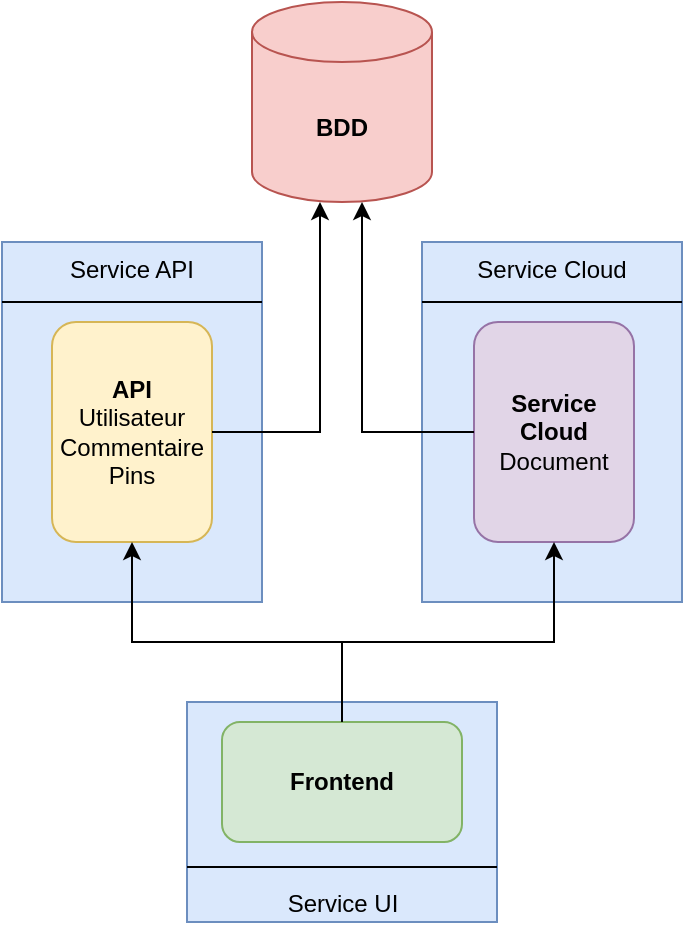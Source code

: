 <mxfile version="20.8.23" type="device"><diagram id="FvmmZnsULYBsKXPeSAWq" name="Page-1"><mxGraphModel dx="1050" dy="549" grid="1" gridSize="10" guides="1" tooltips="1" connect="1" arrows="1" fold="1" page="1" pageScale="1" pageWidth="827" pageHeight="1169" math="0" shadow="0"><root><mxCell id="0"/><mxCell id="1" parent="0"/><mxCell id="8uv9o-7U-1StECZLBtUW-4" value="Service UI" style="rounded=0;whiteSpace=wrap;html=1;shadow=0;verticalAlign=bottom;fillColor=#dae8fc;strokeColor=#6c8ebf;" vertex="1" parent="1"><mxGeometry x="322.5" y="370" width="155" height="110" as="geometry"/></mxCell><mxCell id="8uv9o-7U-1StECZLBtUW-3" value="Service API" style="rounded=0;whiteSpace=wrap;html=1;shadow=0;verticalAlign=top;fillColor=#dae8fc;strokeColor=#6c8ebf;" vertex="1" parent="1"><mxGeometry x="230" y="140" width="130" height="180" as="geometry"/></mxCell><mxCell id="8uv9o-7U-1StECZLBtUW-2" value="Service Cloud" style="rounded=0;whiteSpace=wrap;html=1;shadow=0;verticalAlign=top;fillColor=#dae8fc;strokeColor=#6c8ebf;" vertex="1" parent="1"><mxGeometry x="440" y="140" width="130" height="180" as="geometry"/></mxCell><mxCell id="K1e66Dd3p6LgudbUhpdY-1" value="&lt;b&gt;Frontend&lt;/b&gt;" style="rounded=1;whiteSpace=wrap;html=1;fillColor=#d5e8d4;strokeColor=#82b366;" parent="1" vertex="1"><mxGeometry x="340" y="380" width="120" height="60" as="geometry"/></mxCell><mxCell id="K1e66Dd3p6LgudbUhpdY-3" value="&lt;b&gt;BDD&lt;/b&gt;" style="shape=cylinder3;whiteSpace=wrap;html=1;boundedLbl=1;backgroundOutline=1;size=15;fillColor=#f8cecc;strokeColor=#b85450;" parent="1" vertex="1"><mxGeometry x="355" y="20" width="90" height="100" as="geometry"/></mxCell><mxCell id="K1e66Dd3p6LgudbUhpdY-6" value="&lt;b&gt;API&lt;br&gt;&lt;/b&gt;Utilisateur&lt;br&gt;Commentaire&lt;br&gt;Pins" style="rounded=1;whiteSpace=wrap;html=1;fillColor=#fff2cc;strokeColor=#d6b656;" parent="1" vertex="1"><mxGeometry x="255" y="180" width="80" height="110" as="geometry"/></mxCell><mxCell id="K1e66Dd3p6LgudbUhpdY-10" value="&lt;b&gt;Service Cloud&lt;/b&gt;&lt;br&gt;Document" style="rounded=1;whiteSpace=wrap;html=1;fillColor=#e1d5e7;strokeColor=#9673a6;" parent="1" vertex="1"><mxGeometry x="466" y="180" width="80" height="110" as="geometry"/></mxCell><mxCell id="K1e66Dd3p6LgudbUhpdY-11" value="" style="endArrow=classic;html=1;rounded=0;exitX=1;exitY=0.5;exitDx=0;exitDy=0;" parent="1" source="K1e66Dd3p6LgudbUhpdY-6" edge="1"><mxGeometry width="50" height="50" relative="1" as="geometry"><mxPoint x="315" y="210" as="sourcePoint"/><mxPoint x="389" y="120" as="targetPoint"/><Array as="points"><mxPoint x="389" y="235"/></Array></mxGeometry></mxCell><mxCell id="K1e66Dd3p6LgudbUhpdY-13" value="" style="endArrow=classic;html=1;rounded=0;exitX=0;exitY=0.5;exitDx=0;exitDy=0;" parent="1" edge="1" source="K1e66Dd3p6LgudbUhpdY-10"><mxGeometry width="50" height="50" relative="1" as="geometry"><mxPoint x="479.5" y="180" as="sourcePoint"/><mxPoint x="410" y="120" as="targetPoint"/><Array as="points"><mxPoint x="410" y="235"/></Array></mxGeometry></mxCell><mxCell id="K1e66Dd3p6LgudbUhpdY-15" value="" style="endArrow=none;html=1;rounded=0;exitX=0.5;exitY=0;exitDx=0;exitDy=0;" parent="1" source="K1e66Dd3p6LgudbUhpdY-1" edge="1"><mxGeometry width="50" height="50" relative="1" as="geometry"><mxPoint x="395" y="380" as="sourcePoint"/><mxPoint x="400" y="340" as="targetPoint"/></mxGeometry></mxCell><mxCell id="K1e66Dd3p6LgudbUhpdY-17" value="" style="endArrow=classic;html=1;rounded=0;entryX=0.5;entryY=1;entryDx=0;entryDy=0;" parent="1" edge="1" target="K1e66Dd3p6LgudbUhpdY-6"><mxGeometry width="50" height="50" relative="1" as="geometry"><mxPoint x="400" y="340" as="sourcePoint"/><mxPoint x="320" y="290" as="targetPoint"/><Array as="points"><mxPoint x="295" y="340"/></Array></mxGeometry></mxCell><mxCell id="K1e66Dd3p6LgudbUhpdY-18" value="" style="endArrow=classic;html=1;rounded=0;entryX=0.5;entryY=1;entryDx=0;entryDy=0;" parent="1" target="K1e66Dd3p6LgudbUhpdY-10" edge="1"><mxGeometry width="50" height="50" relative="1" as="geometry"><mxPoint x="400" y="340" as="sourcePoint"/><mxPoint x="440" y="310" as="targetPoint"/><Array as="points"><mxPoint x="506" y="340"/></Array></mxGeometry></mxCell><mxCell id="8uv9o-7U-1StECZLBtUW-5" value="" style="endArrow=none;html=1;rounded=0;" edge="1" parent="1"><mxGeometry width="50" height="50" relative="1" as="geometry"><mxPoint x="230" y="170" as="sourcePoint"/><mxPoint x="360" y="170" as="targetPoint"/></mxGeometry></mxCell><mxCell id="8uv9o-7U-1StECZLBtUW-6" value="" style="endArrow=none;html=1;rounded=0;" edge="1" parent="1"><mxGeometry width="50" height="50" relative="1" as="geometry"><mxPoint x="440" y="170" as="sourcePoint"/><mxPoint x="570" y="170" as="targetPoint"/></mxGeometry></mxCell><mxCell id="8uv9o-7U-1StECZLBtUW-7" value="" style="endArrow=none;html=1;rounded=0;entryX=1;entryY=0.75;entryDx=0;entryDy=0;exitX=0;exitY=0.75;exitDx=0;exitDy=0;" edge="1" parent="1" source="8uv9o-7U-1StECZLBtUW-4" target="8uv9o-7U-1StECZLBtUW-4"><mxGeometry width="50" height="50" relative="1" as="geometry"><mxPoint x="360" y="460" as="sourcePoint"/><mxPoint x="452.5" y="450" as="targetPoint"/></mxGeometry></mxCell></root></mxGraphModel></diagram></mxfile>